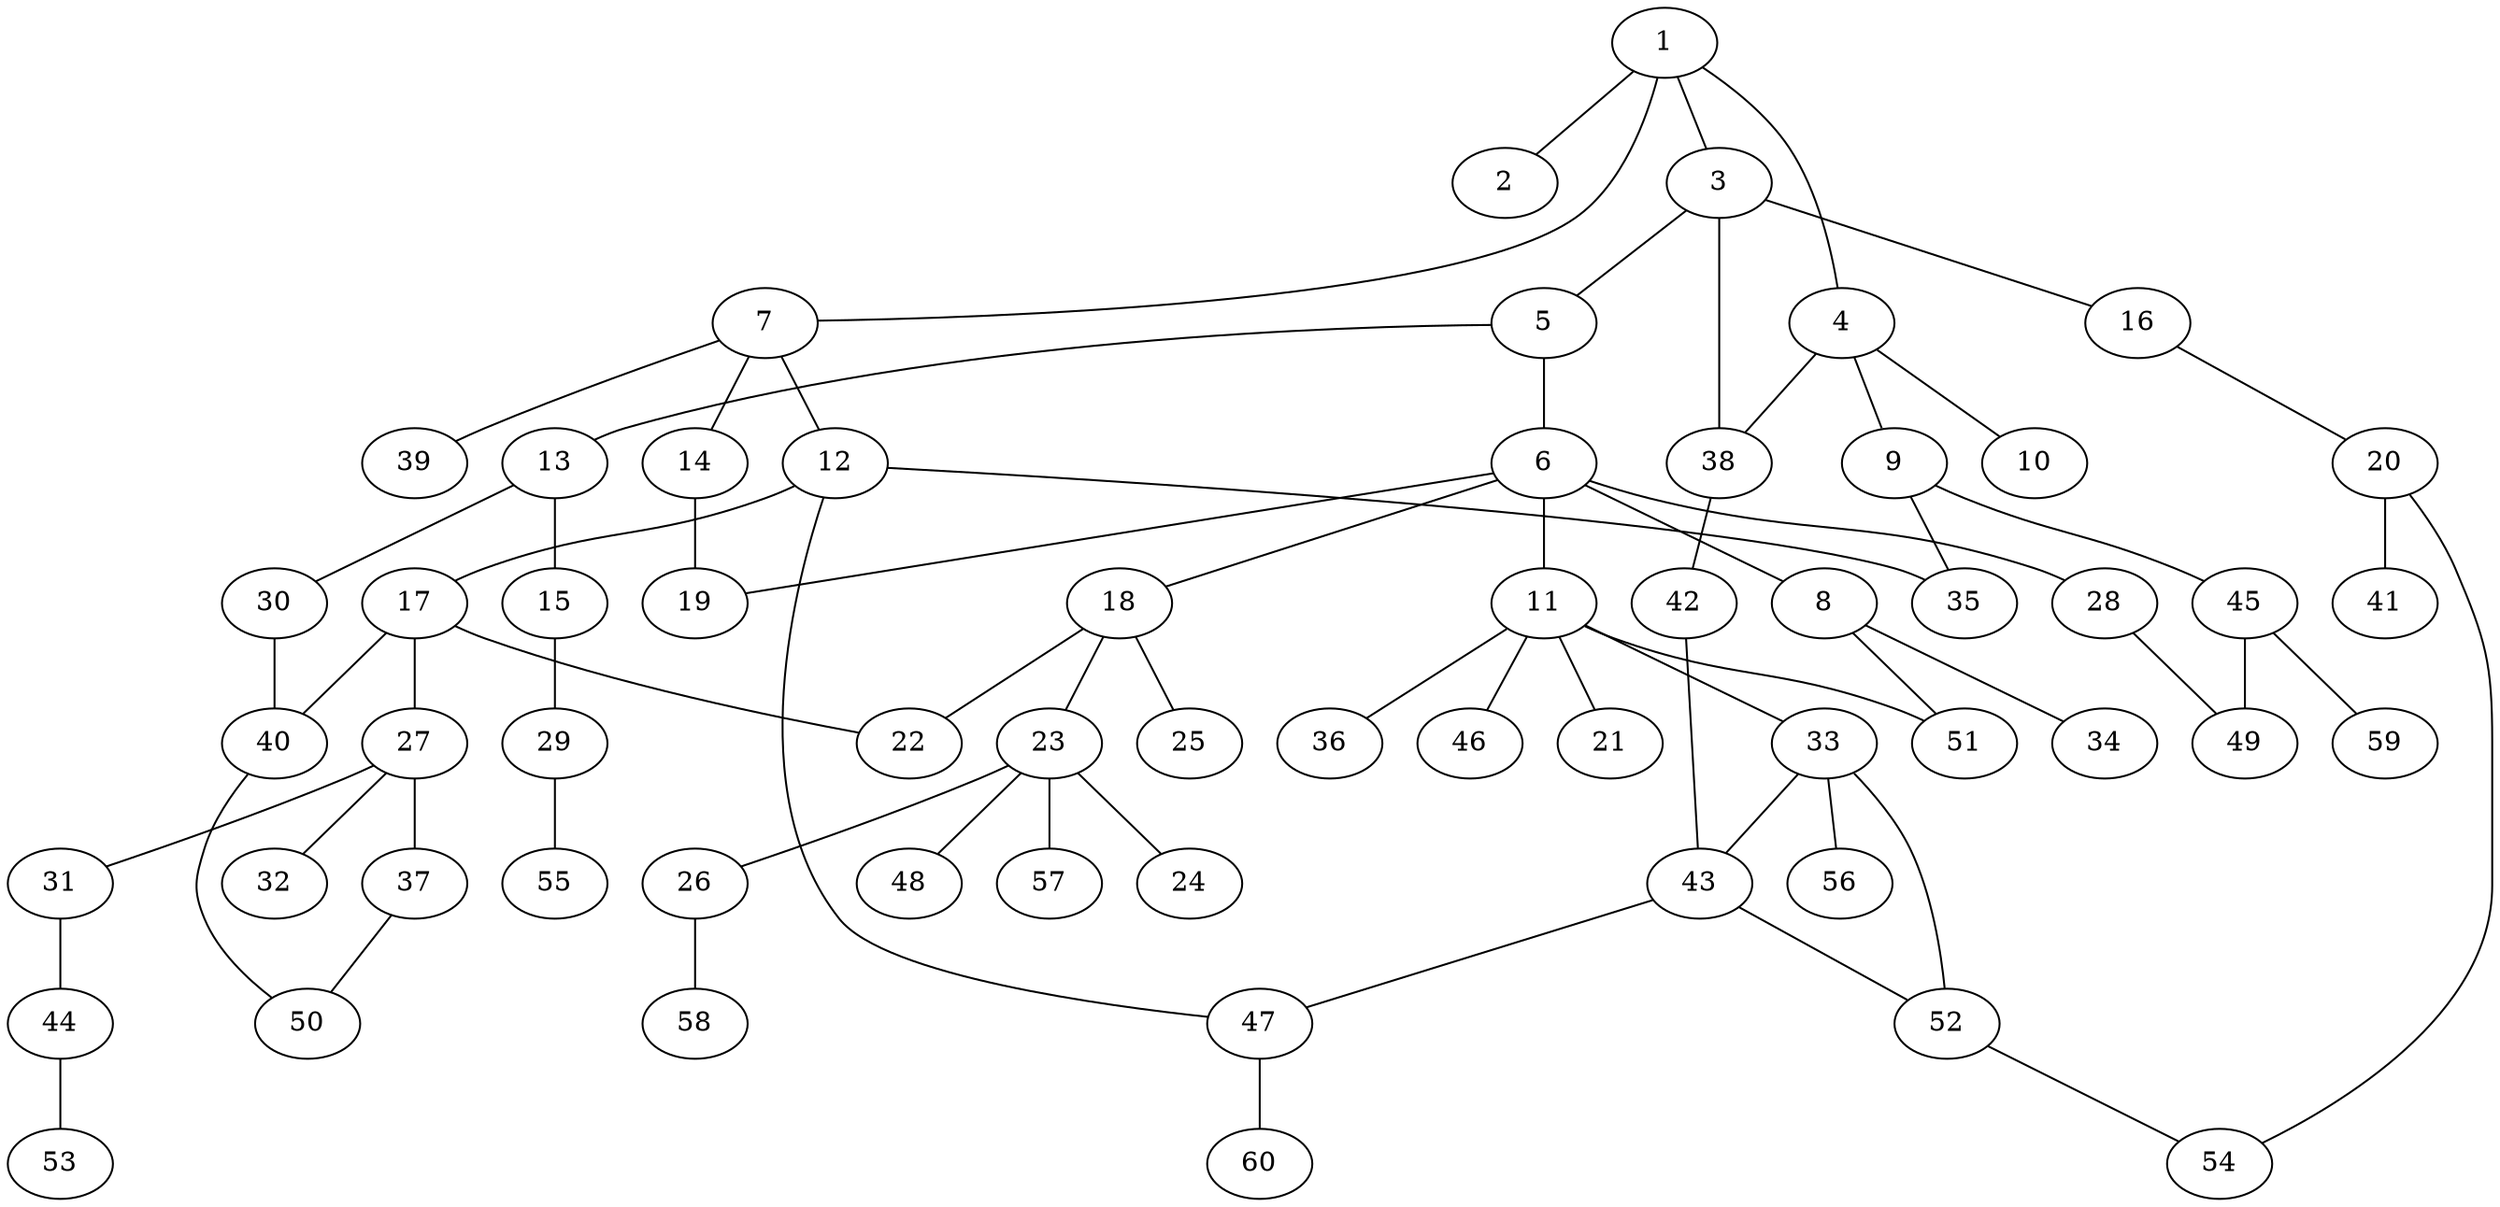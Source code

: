 graph graphname {1--2
1--3
1--4
1--7
3--5
3--16
3--38
4--9
4--10
4--38
5--6
5--13
6--8
6--11
6--18
6--19
6--28
7--12
7--14
7--39
8--34
8--51
9--35
9--45
11--21
11--33
11--36
11--46
11--51
12--17
12--35
12--47
13--15
13--30
14--19
15--29
16--20
17--22
17--27
17--40
18--22
18--23
18--25
20--41
20--54
23--24
23--26
23--48
23--57
26--58
27--31
27--32
27--37
28--49
29--55
30--40
31--44
33--43
33--52
33--56
37--50
38--42
40--50
42--43
43--47
43--52
44--53
45--49
45--59
47--60
52--54
}